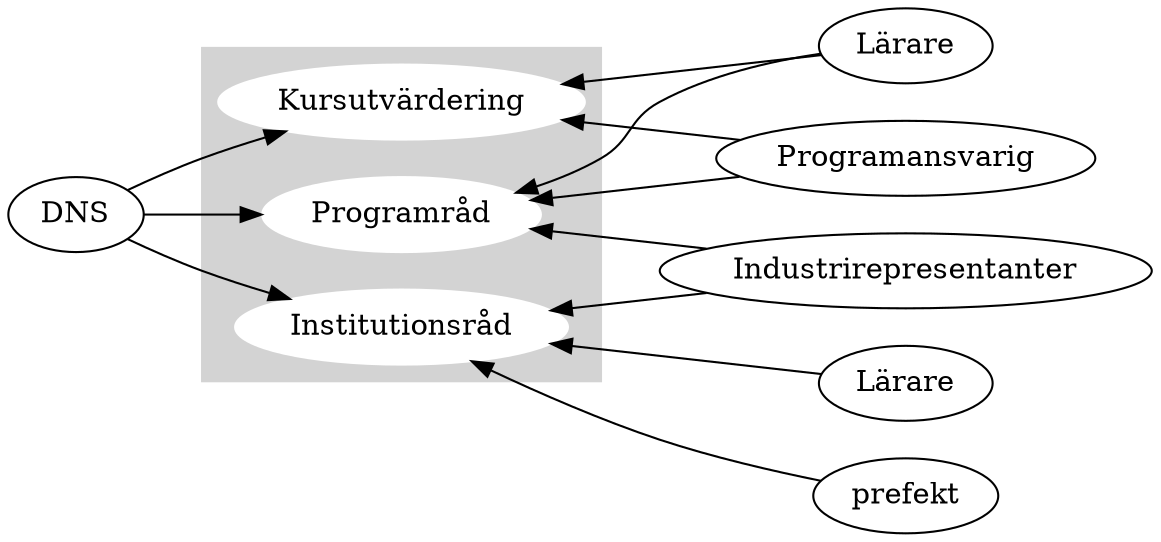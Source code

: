 digraph G {

    rankdir = LR

	subgraph cluster_0 {
		style=filled;
		color=lightgrey;
		node [style=filled,color=white];
        node[group=branches];
        Kursutvärdering
        Programråd
        Institutionsråd
		Kursutvärdering -> Programråd -> Institutionsråd  [weight = 1000, constraint=false, style=invis];
	//	label = "process #1";
	}


	    teachers2 [label = "Lärare"]
        DNS -> Kursutvärdering
        DNS -> Institutionsråd
    	DNS -> Programråd

    	Kursutvärdering  -> Lärare [dir=back];
    	Kursutvärdering  -> Programansvarig [dir=back];
    	Programråd       -> Programansvarig [dir=back];
    	Programråd       -> Industrirepresentanter [dir=back];
    	Programråd       -> Lärare [dir=back];
        Institutionsråd  ->	teachers2 [dir=back];
        Institutionsråd  ->	prefekt [dir=back];
        Institutionsråd  -> Industrirepresentanter [dir=back];


    //	Institutionsråd  -> "Lärare" [dir=back];




}
